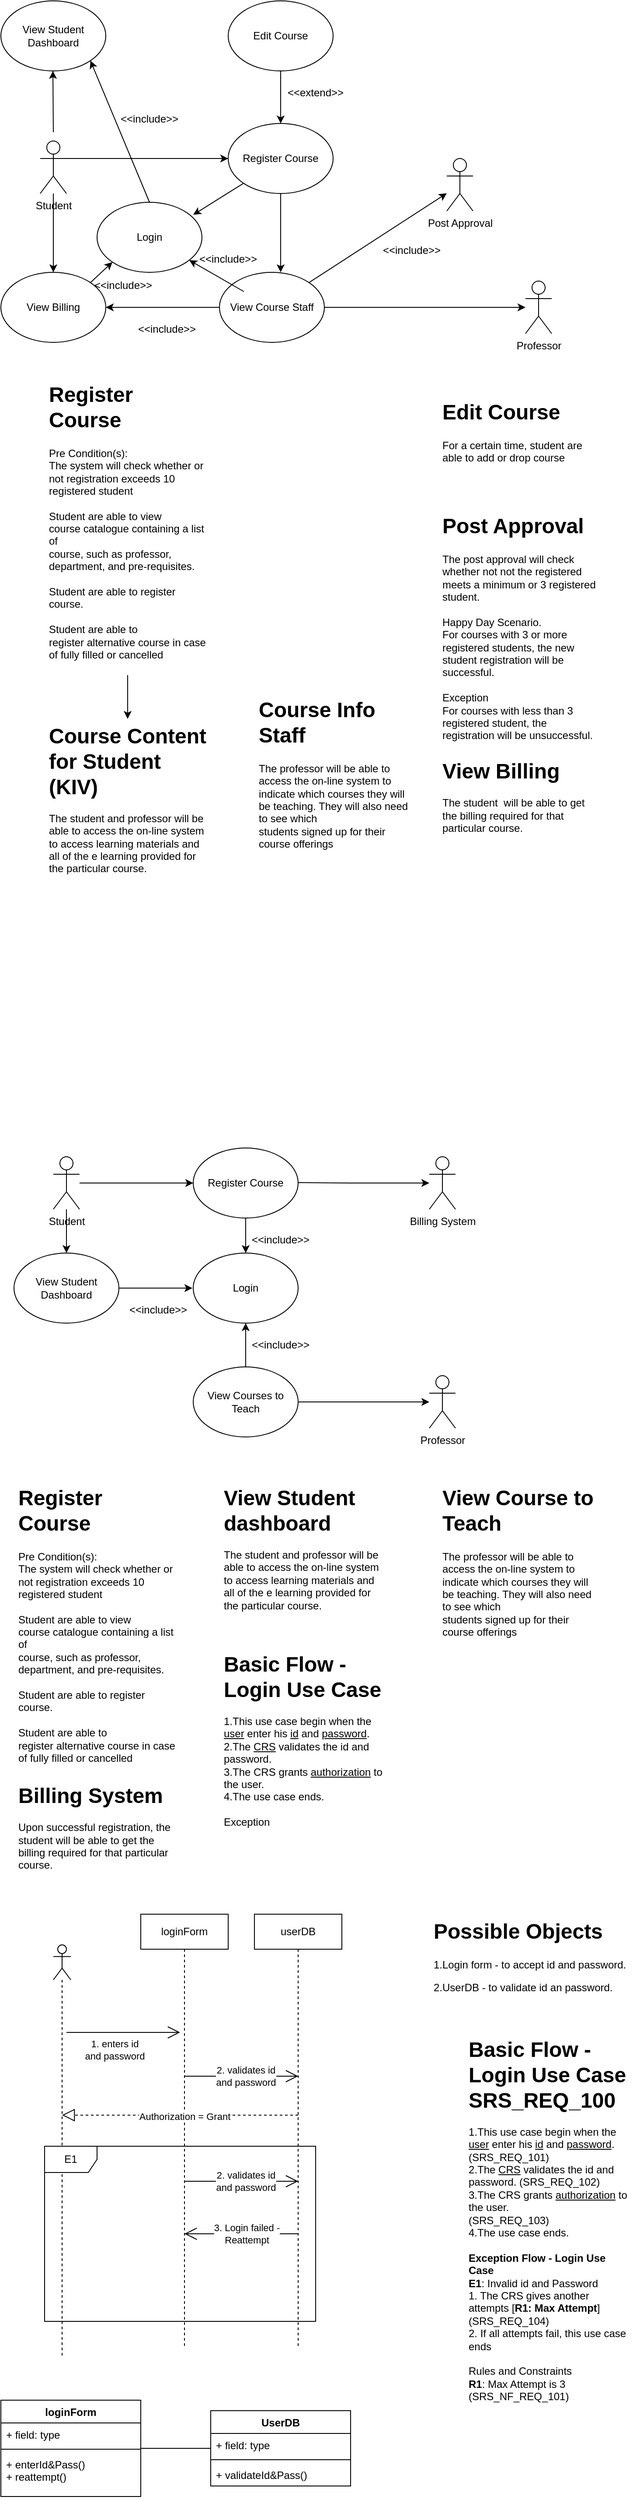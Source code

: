 <mxfile version="22.1.0" type="github">
  <diagram name="Page-1" id="f31c993MnNktxt3acmLQ">
    <mxGraphModel dx="954" dy="642" grid="1" gridSize="10" guides="1" tooltips="1" connect="1" arrows="1" fold="1" page="1" pageScale="1" pageWidth="850" pageHeight="1100" math="0" shadow="0">
      <root>
        <mxCell id="0" />
        <mxCell id="1" parent="0" />
        <mxCell id="MZs_MeEJ6j7sGni2RoES-1" value="Student" style="shape=umlActor;verticalLabelPosition=bottom;verticalAlign=top;html=1;outlineConnect=0;" parent="1" vertex="1">
          <mxGeometry x="65" y="190" width="30" height="60" as="geometry" />
        </mxCell>
        <mxCell id="MZs_MeEJ6j7sGni2RoES-2" value="Register Course" style="ellipse;whiteSpace=wrap;html=1;" parent="1" vertex="1">
          <mxGeometry x="280" y="170" width="120" height="80" as="geometry" />
        </mxCell>
        <mxCell id="MZs_MeEJ6j7sGni2RoES-3" value="View Course Staff" style="ellipse;whiteSpace=wrap;html=1;" parent="1" vertex="1">
          <mxGeometry x="270" y="340" width="120" height="80" as="geometry" />
        </mxCell>
        <mxCell id="MZs_MeEJ6j7sGni2RoES-5" value="Professor" style="shape=umlActor;verticalLabelPosition=bottom;verticalAlign=top;html=1;outlineConnect=0;" parent="1" vertex="1">
          <mxGeometry x="620" y="350" width="30" height="60" as="geometry" />
        </mxCell>
        <mxCell id="MZs_MeEJ6j7sGni2RoES-7" value="" style="endArrow=classic;html=1;rounded=0;entryX=0;entryY=0.5;entryDx=0;entryDy=0;exitX=1;exitY=0.333;exitDx=0;exitDy=0;exitPerimeter=0;" parent="1" source="MZs_MeEJ6j7sGni2RoES-1" edge="1">
          <mxGeometry width="50" height="50" relative="1" as="geometry">
            <mxPoint x="120" y="210" as="sourcePoint" />
            <mxPoint x="280" y="210" as="targetPoint" />
            <Array as="points">
              <mxPoint x="200" y="210" />
            </Array>
          </mxGeometry>
        </mxCell>
        <mxCell id="MZs_MeEJ6j7sGni2RoES-9" value="" style="endArrow=classic;html=1;rounded=0;exitX=1;exitY=0.5;exitDx=0;exitDy=0;" parent="1" source="MZs_MeEJ6j7sGni2RoES-3" target="MZs_MeEJ6j7sGni2RoES-5" edge="1">
          <mxGeometry width="50" height="50" relative="1" as="geometry">
            <mxPoint x="400" y="280" as="sourcePoint" />
            <mxPoint x="540" y="270" as="targetPoint" />
          </mxGeometry>
        </mxCell>
        <mxCell id="MZs_MeEJ6j7sGni2RoES-10" value="Edit Course" style="ellipse;whiteSpace=wrap;html=1;" parent="1" vertex="1">
          <mxGeometry x="280" y="30" width="120" height="80" as="geometry" />
        </mxCell>
        <mxCell id="MZs_MeEJ6j7sGni2RoES-15" value="&amp;lt;&amp;lt;extend&amp;gt;&amp;gt;" style="text;html=1;strokeColor=none;fillColor=none;align=center;verticalAlign=middle;whiteSpace=wrap;rounded=0;" parent="1" vertex="1">
          <mxGeometry x="350" y="120" width="60" height="30" as="geometry" />
        </mxCell>
        <mxCell id="MZs_MeEJ6j7sGni2RoES-17" value="" style="endArrow=classic;html=1;rounded=0;exitX=0.5;exitY=1;exitDx=0;exitDy=0;" parent="1" source="MZs_MeEJ6j7sGni2RoES-2" edge="1">
          <mxGeometry width="50" height="50" relative="1" as="geometry">
            <mxPoint x="400" y="280" as="sourcePoint" />
            <mxPoint x="340" y="340" as="targetPoint" />
          </mxGeometry>
        </mxCell>
        <mxCell id="MZs_MeEJ6j7sGni2RoES-20" value="" style="endArrow=classic;html=1;rounded=0;exitX=0.5;exitY=1;exitDx=0;exitDy=0;entryX=0.5;entryY=0;entryDx=0;entryDy=0;" parent="1" source="MZs_MeEJ6j7sGni2RoES-10" target="MZs_MeEJ6j7sGni2RoES-2" edge="1">
          <mxGeometry width="50" height="50" relative="1" as="geometry">
            <mxPoint x="400" y="280" as="sourcePoint" />
            <mxPoint x="450" y="230" as="targetPoint" />
          </mxGeometry>
        </mxCell>
        <mxCell id="MZs_MeEJ6j7sGni2RoES-21" value="" style="endArrow=classic;html=1;rounded=0;entryX=0;entryY=1;entryDx=0;entryDy=0;" parent="1" target="MZs_MeEJ6j7sGni2RoES-22" edge="1">
          <mxGeometry width="50" height="50" relative="1" as="geometry">
            <mxPoint x="60" y="410" as="sourcePoint" />
            <mxPoint x="162.426" y="329.996" as="targetPoint" />
          </mxGeometry>
        </mxCell>
        <mxCell id="MZs_MeEJ6j7sGni2RoES-22" value="Login" style="ellipse;whiteSpace=wrap;html=1;" parent="1" vertex="1">
          <mxGeometry x="130" y="260" width="120" height="80" as="geometry" />
        </mxCell>
        <mxCell id="MZs_MeEJ6j7sGni2RoES-23" value="" style="endArrow=classic;html=1;rounded=0;entryX=0.917;entryY=0.825;entryDx=0;entryDy=0;exitX=0;exitY=1;exitDx=0;exitDy=0;entryPerimeter=0;" parent="1" source="MZs_MeEJ6j7sGni2RoES-2" edge="1">
          <mxGeometry width="50" height="50" relative="1" as="geometry">
            <mxPoint x="287.534" y="299.996" as="sourcePoint" />
            <mxPoint x="240.0" y="274.28" as="targetPoint" />
          </mxGeometry>
        </mxCell>
        <mxCell id="MZs_MeEJ6j7sGni2RoES-24" value="&amp;lt;&amp;lt;include&amp;gt;&amp;gt;" style="text;html=1;strokeColor=none;fillColor=none;align=center;verticalAlign=middle;whiteSpace=wrap;rounded=0;" parent="1" vertex="1">
          <mxGeometry x="180" y="390" width="60" height="30" as="geometry" />
        </mxCell>
        <mxCell id="r6Re-jrNYUQEbt7xdXI9-38" style="edgeStyle=orthogonalEdgeStyle;rounded=0;orthogonalLoop=1;jettySize=auto;html=1;exitX=0.5;exitY=1;exitDx=0;exitDy=0;" parent="1" source="MZs_MeEJ6j7sGni2RoES-32" target="MZs_MeEJ6j7sGni2RoES-40" edge="1">
          <mxGeometry relative="1" as="geometry" />
        </mxCell>
        <mxCell id="MZs_MeEJ6j7sGni2RoES-32" value="&lt;h1&gt;Register Course&lt;br&gt;&lt;/h1&gt;&lt;div&gt;Pre Condition(s):&lt;/div&gt;&lt;div&gt;The system will check whether or not registration exceeds 10 registered student&lt;br&gt;&lt;/div&gt;&lt;div&gt;&lt;br&gt;&lt;/div&gt;&lt;div&gt;Student are able to view&lt;/div&gt;course catalogue containing a list of&lt;br&gt;course, such as professor, department, and pre-requisites.&lt;br&gt;&lt;br&gt;Student are able to register course.&lt;br&gt;&lt;br&gt;Student are able to register&amp;nbsp;alternative course in case of fully filled or cancelled&lt;br&gt;&amp;nbsp;" style="text;html=1;strokeColor=none;fillColor=none;spacing=5;spacingTop=-20;whiteSpace=wrap;overflow=hidden;rounded=0;" parent="1" vertex="1">
          <mxGeometry x="70" y="460" width="190" height="340" as="geometry" />
        </mxCell>
        <mxCell id="MZs_MeEJ6j7sGni2RoES-33" value="&lt;h1&gt;Edit Course&lt;br&gt;&lt;/h1&gt;&lt;div&gt;For a certain time, student are able to add or drop course&lt;/div&gt;&lt;br&gt;&amp;nbsp;" style="text;html=1;strokeColor=none;fillColor=none;spacing=5;spacingTop=-20;whiteSpace=wrap;overflow=hidden;rounded=0;" parent="1" vertex="1">
          <mxGeometry x="520" y="480" width="190" height="100" as="geometry" />
        </mxCell>
        <mxCell id="MZs_MeEJ6j7sGni2RoES-36" value="" style="endArrow=classic;html=1;rounded=0;exitX=1;exitY=0;exitDx=0;exitDy=0;" parent="1" source="MZs_MeEJ6j7sGni2RoES-3" target="MZs_MeEJ6j7sGni2RoES-41" edge="1">
          <mxGeometry width="50" height="50" relative="1" as="geometry">
            <mxPoint x="390" y="380" as="sourcePoint" />
            <mxPoint x="480" y="190" as="targetPoint" />
          </mxGeometry>
        </mxCell>
        <mxCell id="MZs_MeEJ6j7sGni2RoES-37" value="&amp;lt;&amp;lt;include&amp;gt;&amp;gt;" style="text;html=1;strokeColor=none;fillColor=none;align=center;verticalAlign=middle;whiteSpace=wrap;rounded=0;" parent="1" vertex="1">
          <mxGeometry x="460" y="300" width="60" height="30" as="geometry" />
        </mxCell>
        <mxCell id="MZs_MeEJ6j7sGni2RoES-38" value="&lt;h1&gt;Post Approval&lt;/h1&gt;&lt;div&gt;The post approval will check whether not not the registered meets a minimum or 3 registered student.&lt;br&gt;&lt;br&gt;Happy Day Scenario.&lt;/div&gt;&lt;div&gt;For courses with 3 or more registered students, the new student registration will be successful.&lt;/div&gt;&lt;div&gt;&lt;br&gt;&lt;/div&gt;&lt;div&gt;Exception&lt;/div&gt;&lt;div&gt;For courses with less than 3 registered student, the registration will be unsuccessful.&lt;/div&gt;&lt;div&gt;&lt;br&gt;&lt;/div&gt;&lt;div&gt;&lt;br&gt;&lt;/div&gt;&lt;br&gt;&amp;nbsp;" style="text;html=1;strokeColor=none;fillColor=none;spacing=5;spacingTop=-20;whiteSpace=wrap;overflow=hidden;rounded=0;" parent="1" vertex="1">
          <mxGeometry x="520" y="610" width="190" height="280" as="geometry" />
        </mxCell>
        <mxCell id="MZs_MeEJ6j7sGni2RoES-39" value="&lt;h1&gt;Course Info Staff&lt;/h1&gt;The professor will be able to access the on-line system to&lt;br&gt;indicate which courses they will be teaching. They will also need to see which&lt;br&gt;students signed up for their course offerings&lt;div&gt;&lt;br&gt;&lt;/div&gt;&lt;div&gt;&lt;br&gt;&lt;/div&gt;&lt;div&gt;&lt;br&gt;&lt;/div&gt;&lt;div&gt;&lt;br&gt;&lt;/div&gt;&lt;br&gt;&amp;nbsp;" style="text;html=1;strokeColor=none;fillColor=none;spacing=5;spacingTop=-20;whiteSpace=wrap;overflow=hidden;rounded=0;" parent="1" vertex="1">
          <mxGeometry x="310" y="820" width="190" height="200" as="geometry" />
        </mxCell>
        <mxCell id="MZs_MeEJ6j7sGni2RoES-40" value="&lt;h1&gt;&lt;/h1&gt;&lt;span style=&quot;font-size: 24px;&quot;&gt;&lt;b&gt;Course Content for Student (KIV)&lt;br&gt;&lt;/b&gt;&lt;/span&gt;&lt;br&gt;The student and professor will be able to access the on-line system to access learning materials and all of the e learning provided for the particular course.&lt;div&gt;&lt;br&gt;&lt;/div&gt;&lt;div&gt;&lt;br&gt;&lt;/div&gt;&lt;div&gt;&lt;br&gt;&lt;/div&gt;&lt;div&gt;&lt;br&gt;&lt;/div&gt;&lt;br&gt;&amp;nbsp;" style="text;html=1;strokeColor=none;fillColor=none;spacing=5;spacingTop=-20;whiteSpace=wrap;overflow=hidden;rounded=0;" parent="1" vertex="1">
          <mxGeometry x="70" y="850" width="190" height="200" as="geometry" />
        </mxCell>
        <mxCell id="MZs_MeEJ6j7sGni2RoES-41" value="Post Approval" style="shape=umlActor;verticalLabelPosition=bottom;verticalAlign=top;html=1;outlineConnect=0;" parent="1" vertex="1">
          <mxGeometry x="530" y="210" width="30" height="60" as="geometry" />
        </mxCell>
        <mxCell id="r6Re-jrNYUQEbt7xdXI9-6" value="View Billing" style="ellipse;whiteSpace=wrap;html=1;" parent="1" vertex="1">
          <mxGeometry x="20" y="340" width="120" height="80" as="geometry" />
        </mxCell>
        <mxCell id="r6Re-jrNYUQEbt7xdXI9-7" value="" style="endArrow=classic;html=1;rounded=0;entryX=1;entryY=0.5;entryDx=0;entryDy=0;exitX=0;exitY=0.5;exitDx=0;exitDy=0;" parent="1" source="MZs_MeEJ6j7sGni2RoES-3" target="r6Re-jrNYUQEbt7xdXI9-6" edge="1">
          <mxGeometry width="50" height="50" relative="1" as="geometry">
            <mxPoint x="360" y="340" as="sourcePoint" />
            <mxPoint x="410" y="290" as="targetPoint" />
          </mxGeometry>
        </mxCell>
        <mxCell id="r6Re-jrNYUQEbt7xdXI9-8" value="" style="endArrow=classic;html=1;rounded=0;" parent="1" source="MZs_MeEJ6j7sGni2RoES-1" target="r6Re-jrNYUQEbt7xdXI9-6" edge="1">
          <mxGeometry width="50" height="50" relative="1" as="geometry">
            <mxPoint x="155" y="280" as="sourcePoint" />
            <mxPoint x="190" y="240" as="targetPoint" />
          </mxGeometry>
        </mxCell>
        <mxCell id="r6Re-jrNYUQEbt7xdXI9-9" value="&lt;h1&gt;&lt;/h1&gt;&lt;span style=&quot;font-size: 24px;&quot;&gt;&lt;b&gt;View Billing&lt;br&gt;&lt;/b&gt;&lt;/span&gt;&lt;br&gt;The student&amp;nbsp; will be able to get the billing required for that particular course.&lt;div&gt;&lt;br&gt;&lt;/div&gt;&lt;div&gt;&lt;br&gt;&lt;/div&gt;&lt;div&gt;&lt;br&gt;&lt;/div&gt;&lt;div&gt;&lt;br&gt;&lt;/div&gt;&lt;br&gt;&amp;nbsp;" style="text;html=1;strokeColor=none;fillColor=none;spacing=5;spacingTop=-20;whiteSpace=wrap;overflow=hidden;rounded=0;" parent="1" vertex="1">
          <mxGeometry x="520" y="890" width="190" height="200" as="geometry" />
        </mxCell>
        <mxCell id="r6Re-jrNYUQEbt7xdXI9-12" value="" style="endArrow=classic;html=1;rounded=0;exitX=0;exitY=0;exitDx=0;exitDy=0;" parent="1" target="MZs_MeEJ6j7sGni2RoES-22" edge="1">
          <mxGeometry width="50" height="50" relative="1" as="geometry">
            <mxPoint x="298" y="362" as="sourcePoint" />
            <mxPoint x="250" y="336" as="targetPoint" />
          </mxGeometry>
        </mxCell>
        <mxCell id="r6Re-jrNYUQEbt7xdXI9-13" value="&amp;lt;&amp;lt;include&amp;gt;&amp;gt;" style="text;html=1;strokeColor=none;fillColor=none;align=center;verticalAlign=middle;whiteSpace=wrap;rounded=0;" parent="1" vertex="1">
          <mxGeometry x="130" y="340" width="60" height="30" as="geometry" />
        </mxCell>
        <mxCell id="r6Re-jrNYUQEbt7xdXI9-14" value="&amp;lt;&amp;lt;include&amp;gt;&amp;gt;" style="text;html=1;strokeColor=none;fillColor=none;align=center;verticalAlign=middle;whiteSpace=wrap;rounded=0;" parent="1" vertex="1">
          <mxGeometry x="250" y="310" width="60" height="30" as="geometry" />
        </mxCell>
        <mxCell id="r6Re-jrNYUQEbt7xdXI9-15" value="View Student Dashboard" style="ellipse;whiteSpace=wrap;html=1;" parent="1" vertex="1">
          <mxGeometry x="20" y="30" width="120" height="80" as="geometry" />
        </mxCell>
        <mxCell id="r6Re-jrNYUQEbt7xdXI9-16" value="" style="endArrow=classic;html=1;rounded=0;" parent="1" edge="1">
          <mxGeometry width="50" height="50" relative="1" as="geometry">
            <mxPoint x="80" y="180" as="sourcePoint" />
            <mxPoint x="79.5" y="110" as="targetPoint" />
          </mxGeometry>
        </mxCell>
        <mxCell id="r6Re-jrNYUQEbt7xdXI9-17" value="" style="endArrow=classic;html=1;rounded=0;entryX=1;entryY=1;entryDx=0;entryDy=0;exitX=0.5;exitY=0;exitDx=0;exitDy=0;" parent="1" source="MZs_MeEJ6j7sGni2RoES-22" target="r6Re-jrNYUQEbt7xdXI9-15" edge="1">
          <mxGeometry width="50" height="50" relative="1" as="geometry">
            <mxPoint x="150.5" y="270" as="sourcePoint" />
            <mxPoint x="150" y="200" as="targetPoint" />
          </mxGeometry>
        </mxCell>
        <mxCell id="r6Re-jrNYUQEbt7xdXI9-18" value="&amp;lt;&amp;lt;include&amp;gt;&amp;gt;" style="text;html=1;strokeColor=none;fillColor=none;align=center;verticalAlign=middle;whiteSpace=wrap;rounded=0;" parent="1" vertex="1">
          <mxGeometry x="160" y="150" width="60" height="30" as="geometry" />
        </mxCell>
        <mxCell id="r6Re-jrNYUQEbt7xdXI9-19" value="Student" style="shape=umlActor;verticalLabelPosition=bottom;verticalAlign=top;html=1;outlineConnect=0;" parent="1" vertex="1">
          <mxGeometry x="80" y="1350" width="30" height="60" as="geometry" />
        </mxCell>
        <mxCell id="r6Re-jrNYUQEbt7xdXI9-20" value="Register Course" style="ellipse;whiteSpace=wrap;html=1;" parent="1" vertex="1">
          <mxGeometry x="240" y="1340" width="120" height="80" as="geometry" />
        </mxCell>
        <mxCell id="r6Re-jrNYUQEbt7xdXI9-21" value="" style="endArrow=classic;html=1;rounded=0;" parent="1" source="r6Re-jrNYUQEbt7xdXI9-19" target="r6Re-jrNYUQEbt7xdXI9-20" edge="1">
          <mxGeometry width="50" height="50" relative="1" as="geometry">
            <mxPoint x="120" y="1380" as="sourcePoint" />
            <mxPoint x="160" y="1330" as="targetPoint" />
          </mxGeometry>
        </mxCell>
        <mxCell id="r6Re-jrNYUQEbt7xdXI9-22" value="View Student Dashboard" style="ellipse;whiteSpace=wrap;html=1;" parent="1" vertex="1">
          <mxGeometry x="35" y="1460" width="120" height="80" as="geometry" />
        </mxCell>
        <mxCell id="r6Re-jrNYUQEbt7xdXI9-24" value="Billing System" style="shape=umlActor;verticalLabelPosition=bottom;verticalAlign=top;html=1;outlineConnect=0;" parent="1" vertex="1">
          <mxGeometry x="510" y="1350" width="30" height="60" as="geometry" />
        </mxCell>
        <mxCell id="r6Re-jrNYUQEbt7xdXI9-25" value="" style="endArrow=classic;html=1;rounded=0;" parent="1" target="r6Re-jrNYUQEbt7xdXI9-24" edge="1">
          <mxGeometry width="50" height="50" relative="1" as="geometry">
            <mxPoint x="360" y="1379.5" as="sourcePoint" />
            <mxPoint x="490" y="1379.5" as="targetPoint" />
            <Array as="points">
              <mxPoint x="420" y="1380" />
            </Array>
          </mxGeometry>
        </mxCell>
        <mxCell id="r6Re-jrNYUQEbt7xdXI9-26" value="Login" style="ellipse;whiteSpace=wrap;html=1;" parent="1" vertex="1">
          <mxGeometry x="240" y="1460" width="120" height="80" as="geometry" />
        </mxCell>
        <mxCell id="r6Re-jrNYUQEbt7xdXI9-27" value="Professor" style="shape=umlActor;verticalLabelPosition=bottom;verticalAlign=top;html=1;outlineConnect=0;" parent="1" vertex="1">
          <mxGeometry x="510" y="1600" width="30" height="60" as="geometry" />
        </mxCell>
        <mxCell id="r6Re-jrNYUQEbt7xdXI9-29" value="" style="endArrow=classic;html=1;rounded=0;exitX=1;exitY=0.5;exitDx=0;exitDy=0;" parent="1" source="r6Re-jrNYUQEbt7xdXI9-31" target="r6Re-jrNYUQEbt7xdXI9-27" edge="1">
          <mxGeometry width="50" height="50" relative="1" as="geometry">
            <mxPoint x="360" y="1540" as="sourcePoint" />
            <mxPoint x="410" y="1490" as="targetPoint" />
          </mxGeometry>
        </mxCell>
        <mxCell id="r6Re-jrNYUQEbt7xdXI9-30" value="" style="endArrow=classic;html=1;rounded=0;entryX=0.5;entryY=0;entryDx=0;entryDy=0;exitX=0.5;exitY=1;exitDx=0;exitDy=0;" parent="1" source="r6Re-jrNYUQEbt7xdXI9-20" target="r6Re-jrNYUQEbt7xdXI9-26" edge="1">
          <mxGeometry width="50" height="50" relative="1" as="geometry">
            <mxPoint x="320" y="1370" as="sourcePoint" />
            <mxPoint x="370" y="1320" as="targetPoint" />
          </mxGeometry>
        </mxCell>
        <mxCell id="r6Re-jrNYUQEbt7xdXI9-31" value="View Courses to Teach" style="ellipse;whiteSpace=wrap;html=1;" parent="1" vertex="1">
          <mxGeometry x="240" y="1590" width="120" height="80" as="geometry" />
        </mxCell>
        <mxCell id="r6Re-jrNYUQEbt7xdXI9-32" value="" style="endArrow=classic;html=1;rounded=0;exitX=0.5;exitY=0;exitDx=0;exitDy=0;" parent="1" source="r6Re-jrNYUQEbt7xdXI9-31" edge="1">
          <mxGeometry width="50" height="50" relative="1" as="geometry">
            <mxPoint x="310" y="1430" as="sourcePoint" />
            <mxPoint x="300" y="1540" as="targetPoint" />
          </mxGeometry>
        </mxCell>
        <mxCell id="r6Re-jrNYUQEbt7xdXI9-33" value="&amp;lt;&amp;lt;include&amp;gt;&amp;gt;" style="text;html=1;strokeColor=none;fillColor=none;align=center;verticalAlign=middle;whiteSpace=wrap;rounded=0;" parent="1" vertex="1">
          <mxGeometry x="310" y="1550" width="60" height="30" as="geometry" />
        </mxCell>
        <mxCell id="r6Re-jrNYUQEbt7xdXI9-34" value="&amp;lt;&amp;lt;include&amp;gt;&amp;gt;" style="text;html=1;strokeColor=none;fillColor=none;align=center;verticalAlign=middle;whiteSpace=wrap;rounded=0;" parent="1" vertex="1">
          <mxGeometry x="310" y="1430" width="60" height="30" as="geometry" />
        </mxCell>
        <mxCell id="r6Re-jrNYUQEbt7xdXI9-35" value="" style="endArrow=classic;html=1;rounded=0;" parent="1" source="r6Re-jrNYUQEbt7xdXI9-19" edge="1">
          <mxGeometry width="50" height="50" relative="1" as="geometry">
            <mxPoint x="94.5" y="1410" as="sourcePoint" />
            <mxPoint x="95" y="1460" as="targetPoint" />
          </mxGeometry>
        </mxCell>
        <mxCell id="r6Re-jrNYUQEbt7xdXI9-36" value="" style="endArrow=classic;html=1;rounded=0;exitX=1;exitY=0.5;exitDx=0;exitDy=0;" parent="1" source="r6Re-jrNYUQEbt7xdXI9-22" edge="1">
          <mxGeometry width="50" height="50" relative="1" as="geometry">
            <mxPoint x="239" y="1550" as="sourcePoint" />
            <mxPoint x="239" y="1500" as="targetPoint" />
          </mxGeometry>
        </mxCell>
        <mxCell id="r6Re-jrNYUQEbt7xdXI9-37" value="&amp;lt;&amp;lt;include&amp;gt;&amp;gt;" style="text;html=1;strokeColor=none;fillColor=none;align=center;verticalAlign=middle;whiteSpace=wrap;rounded=0;" parent="1" vertex="1">
          <mxGeometry x="170" y="1510" width="60" height="30" as="geometry" />
        </mxCell>
        <mxCell id="r6Re-jrNYUQEbt7xdXI9-39" value="&lt;h1&gt;Register Course&lt;br&gt;&lt;/h1&gt;&lt;div&gt;Pre Condition(s):&lt;/div&gt;&lt;div&gt;The system will check whether or not registration exceeds 10 registered student&lt;br&gt;&lt;/div&gt;&lt;div&gt;&lt;br&gt;&lt;/div&gt;&lt;div&gt;Student are able to view&lt;/div&gt;course catalogue containing a list of&lt;br&gt;course, such as professor, department, and pre-requisites.&lt;br&gt;&lt;br&gt;Student are able to register course.&lt;br&gt;&lt;br&gt;Student are able to register&amp;nbsp;alternative course in case of fully filled or cancelled&lt;br&gt;&amp;nbsp;" style="text;html=1;strokeColor=none;fillColor=none;spacing=5;spacingTop=-20;whiteSpace=wrap;overflow=hidden;rounded=0;" parent="1" vertex="1">
          <mxGeometry x="35" y="1720" width="190" height="340" as="geometry" />
        </mxCell>
        <mxCell id="r6Re-jrNYUQEbt7xdXI9-40" value="&lt;h1&gt;&lt;/h1&gt;&lt;span style=&quot;font-size: 24px;&quot;&gt;&lt;b&gt;View Student dashboard&lt;br&gt;&lt;/b&gt;&lt;/span&gt;&lt;br&gt;The student and professor will be able to access the on-line system to access learning materials and all of the e learning provided for the particular course.&lt;div&gt;&lt;br&gt;&lt;/div&gt;&lt;div&gt;&lt;br&gt;&lt;/div&gt;&lt;div&gt;&lt;br&gt;&lt;/div&gt;&lt;div&gt;&lt;br&gt;&lt;/div&gt;&lt;br&gt;&amp;nbsp;" style="text;html=1;strokeColor=none;fillColor=none;spacing=5;spacingTop=-20;whiteSpace=wrap;overflow=hidden;rounded=0;" parent="1" vertex="1">
          <mxGeometry x="270" y="1720" width="190" height="200" as="geometry" />
        </mxCell>
        <mxCell id="r6Re-jrNYUQEbt7xdXI9-41" value="&lt;h1&gt;View Course to Teach&lt;/h1&gt;The professor will be able to access the on-line system to&lt;br&gt;indicate which courses they will be teaching. They will also need to see which&lt;br&gt;students signed up for their course offerings&lt;div&gt;&lt;br&gt;&lt;/div&gt;&lt;div&gt;&lt;br&gt;&lt;/div&gt;&lt;div&gt;&lt;br&gt;&lt;/div&gt;&lt;div&gt;&lt;br&gt;&lt;/div&gt;&lt;br&gt;&amp;nbsp;" style="text;html=1;strokeColor=none;fillColor=none;spacing=5;spacingTop=-20;whiteSpace=wrap;overflow=hidden;rounded=0;" parent="1" vertex="1">
          <mxGeometry x="520" y="1720" width="190" height="200" as="geometry" />
        </mxCell>
        <mxCell id="r6Re-jrNYUQEbt7xdXI9-42" value="&lt;h1&gt;&lt;/h1&gt;&lt;span style=&quot;font-size: 24px;&quot;&gt;&lt;b&gt;Billing System&lt;br&gt;&lt;/b&gt;&lt;/span&gt;&lt;br&gt;Upon successful registration, the student will be able to get the billing required for that particular course.&lt;div&gt;&lt;br&gt;&lt;/div&gt;&lt;div&gt;&lt;br&gt;&lt;/div&gt;&lt;div&gt;&lt;br&gt;&lt;/div&gt;&lt;div&gt;&lt;/div&gt;" style="text;html=1;strokeColor=none;fillColor=none;spacing=5;spacingTop=-20;whiteSpace=wrap;overflow=hidden;rounded=0;" parent="1" vertex="1">
          <mxGeometry x="35" y="2060" width="190" height="130" as="geometry" />
        </mxCell>
        <mxCell id="r6Re-jrNYUQEbt7xdXI9-43" value="&lt;h1&gt;&lt;/h1&gt;&lt;span style=&quot;font-size: 24px;&quot;&gt;&lt;b&gt;Basic Flow -Login Use Case&lt;br&gt;&lt;/b&gt;&lt;/span&gt;&lt;br&gt;&lt;div&gt;1.This use case begin when the &lt;u&gt;user&lt;/u&gt; enter his &lt;u&gt;id&lt;/u&gt; and &lt;u&gt;password&lt;/u&gt;.&lt;/div&gt;&lt;div&gt;2.The &lt;u&gt;CRS&lt;/u&gt; validates the id and password.&lt;/div&gt;&lt;div&gt;3.The CRS grants &lt;u&gt;authorization&lt;/u&gt; to the user.&lt;/div&gt;&lt;div&gt;4.The use case ends.&lt;/div&gt;&lt;div&gt;&lt;br&gt;&lt;/div&gt;&lt;div&gt;Exception&lt;br&gt;&lt;br&gt;&lt;/div&gt;&lt;div&gt;&lt;br&gt;&lt;/div&gt;&lt;div&gt;&lt;br&gt;&lt;/div&gt;&lt;div&gt;&lt;br&gt;&lt;/div&gt;&lt;br&gt;&amp;nbsp;" style="text;html=1;strokeColor=none;fillColor=none;spacing=5;spacingTop=-20;whiteSpace=wrap;overflow=hidden;rounded=0;" parent="1" vertex="1">
          <mxGeometry x="270" y="1910" width="190" height="350" as="geometry" />
        </mxCell>
        <mxCell id="r6Re-jrNYUQEbt7xdXI9-46" value="loginForm" style="shape=umlLifeline;perimeter=lifelinePerimeter;whiteSpace=wrap;html=1;container=1;dropTarget=0;collapsible=0;recursiveResize=0;outlineConnect=0;portConstraint=eastwest;newEdgeStyle={&quot;curved&quot;:0,&quot;rounded&quot;:0};" parent="1" vertex="1">
          <mxGeometry x="180" y="2215" width="100" height="495" as="geometry" />
        </mxCell>
        <mxCell id="r6Re-jrNYUQEbt7xdXI9-47" value="" style="shape=umlLifeline;perimeter=lifelinePerimeter;whiteSpace=wrap;html=1;container=1;dropTarget=0;collapsible=0;recursiveResize=0;outlineConnect=0;portConstraint=eastwest;newEdgeStyle={&quot;curved&quot;:0,&quot;rounded&quot;:0};participant=umlActor;" parent="1" vertex="1">
          <mxGeometry x="80" y="2250" width="20" height="470" as="geometry" />
        </mxCell>
        <mxCell id="r6Re-jrNYUQEbt7xdXI9-48" value="&lt;h1&gt;Possible Objects&lt;/h1&gt;&lt;p&gt;1.Login form - to accept id and password.&lt;/p&gt;&lt;p&gt;2.UserDB - to validate id an password.&lt;/p&gt;" style="text;html=1;strokeColor=none;fillColor=none;spacing=5;spacingTop=-20;whiteSpace=wrap;overflow=hidden;rounded=0;" parent="1" vertex="1">
          <mxGeometry x="510" y="2215" width="240" height="120" as="geometry" />
        </mxCell>
        <mxCell id="r6Re-jrNYUQEbt7xdXI9-50" value="" style="endArrow=open;endFill=1;endSize=12;html=1;rounded=0;" parent="1" edge="1">
          <mxGeometry width="160" relative="1" as="geometry">
            <mxPoint x="95" y="2350" as="sourcePoint" />
            <mxPoint x="225" y="2350" as="targetPoint" />
          </mxGeometry>
        </mxCell>
        <mxCell id="r6Re-jrNYUQEbt7xdXI9-51" value="1. enters id &lt;br&gt;and password" style="edgeLabel;html=1;align=center;verticalAlign=middle;resizable=0;points=[];" parent="r6Re-jrNYUQEbt7xdXI9-50" vertex="1" connectable="0">
          <mxGeometry x="-0.037" y="-5" relative="1" as="geometry">
            <mxPoint x="-8" y="15" as="offset" />
          </mxGeometry>
        </mxCell>
        <mxCell id="r6Re-jrNYUQEbt7xdXI9-53" value="userDB" style="shape=umlLifeline;perimeter=lifelinePerimeter;whiteSpace=wrap;html=1;container=1;dropTarget=0;collapsible=0;recursiveResize=0;outlineConnect=0;portConstraint=eastwest;newEdgeStyle={&quot;curved&quot;:0,&quot;rounded&quot;:0};" parent="1" vertex="1">
          <mxGeometry x="310" y="2215" width="100" height="495" as="geometry" />
        </mxCell>
        <mxCell id="r6Re-jrNYUQEbt7xdXI9-55" value="" style="endArrow=open;endFill=1;endSize=12;html=1;rounded=0;" parent="1" edge="1">
          <mxGeometry width="160" relative="1" as="geometry">
            <mxPoint x="230" y="2400" as="sourcePoint" />
            <mxPoint x="360" y="2400" as="targetPoint" />
          </mxGeometry>
        </mxCell>
        <mxCell id="r6Re-jrNYUQEbt7xdXI9-56" value="2. validates id&lt;br style=&quot;border-color: var(--border-color);&quot;&gt;and password" style="edgeLabel;html=1;align=center;verticalAlign=middle;resizable=0;points=[];" parent="r6Re-jrNYUQEbt7xdXI9-55" vertex="1" connectable="0">
          <mxGeometry x="0.1" y="6" relative="1" as="geometry">
            <mxPoint x="-2" y="6" as="offset" />
          </mxGeometry>
        </mxCell>
        <mxCell id="r6Re-jrNYUQEbt7xdXI9-59" value="&lt;h1&gt;&lt;/h1&gt;&lt;span style=&quot;font-size: 24px;&quot;&gt;&lt;b&gt;Basic Flow -Login Use Case&lt;br&gt;SRS_REQ_100&lt;br&gt;&lt;/b&gt;&lt;/span&gt;&lt;br&gt;&lt;div&gt;1.This use case begin when the &lt;u&gt;user&lt;/u&gt; enter his &lt;u&gt;id&lt;/u&gt; and &lt;u&gt;password&lt;/u&gt;.&amp;nbsp;&lt;/div&gt;(SRS_REQ_101)&lt;div&gt;2.The &lt;u&gt;CRS&lt;/u&gt; validates the id and password. (SRS_REQ_102)&lt;/div&gt;&lt;div&gt;3.The CRS grants &lt;u&gt;authorization&lt;/u&gt; to the user.&lt;/div&gt;(SRS_REQ_103)&lt;div&gt;4.The use case ends.&lt;/div&gt;&lt;div&gt;&lt;br&gt;&lt;/div&gt;&lt;div&gt;&lt;b&gt;Exception Flow - Login Use Case&lt;/b&gt;&lt;/div&gt;&lt;div&gt;&lt;b&gt;E1&lt;/b&gt;: Invalid id and Password&lt;br&gt;1. The CRS gives another attempts [&lt;b&gt;R1: Max Attempt&lt;/b&gt;]&lt;/div&gt;&lt;div&gt;(SRS_REQ_104)&lt;br&gt;&lt;/div&gt;&lt;div&gt;2. If all attempts fail, this use case ends&amp;nbsp;&lt;br&gt;&lt;br&gt;&lt;/div&gt;&lt;div&gt;Rules and Constraints&lt;/div&gt;&lt;div&gt;&lt;b&gt;R1&lt;/b&gt;: Max Attempt is 3&lt;/div&gt;&lt;div&gt;(SRS_NF_REQ_101)&lt;br&gt;&lt;/div&gt;&lt;div&gt;&lt;br&gt;&lt;/div&gt;&lt;div&gt;&lt;br&gt;&lt;/div&gt;&lt;br&gt;&amp;nbsp;" style="text;html=1;strokeColor=none;fillColor=none;spacing=5;spacingTop=-20;whiteSpace=wrap;overflow=hidden;rounded=0;" parent="1" vertex="1">
          <mxGeometry x="550" y="2350" width="190" height="505" as="geometry" />
        </mxCell>
        <mxCell id="r6Re-jrNYUQEbt7xdXI9-60" value="loginForm" style="swimlane;fontStyle=1;align=center;verticalAlign=top;childLayout=stackLayout;horizontal=1;startSize=26;horizontalStack=0;resizeParent=1;resizeParentMax=0;resizeLast=0;collapsible=1;marginBottom=0;whiteSpace=wrap;html=1;" parent="1" vertex="1">
          <mxGeometry x="20" y="2770" width="160" height="110" as="geometry" />
        </mxCell>
        <mxCell id="r6Re-jrNYUQEbt7xdXI9-61" value="+ field: type" style="text;strokeColor=none;fillColor=none;align=left;verticalAlign=top;spacingLeft=4;spacingRight=4;overflow=hidden;rotatable=0;points=[[0,0.5],[1,0.5]];portConstraint=eastwest;whiteSpace=wrap;html=1;" parent="r6Re-jrNYUQEbt7xdXI9-60" vertex="1">
          <mxGeometry y="26" width="160" height="26" as="geometry" />
        </mxCell>
        <mxCell id="r6Re-jrNYUQEbt7xdXI9-62" value="" style="line;strokeWidth=1;fillColor=none;align=left;verticalAlign=middle;spacingTop=-1;spacingLeft=3;spacingRight=3;rotatable=0;labelPosition=right;points=[];portConstraint=eastwest;strokeColor=inherit;" parent="r6Re-jrNYUQEbt7xdXI9-60" vertex="1">
          <mxGeometry y="52" width="160" height="8" as="geometry" />
        </mxCell>
        <mxCell id="r6Re-jrNYUQEbt7xdXI9-63" value="+ enterId&amp;amp;Pass()&lt;br&gt;+ reattempt()" style="text;strokeColor=none;fillColor=none;align=left;verticalAlign=top;spacingLeft=4;spacingRight=4;overflow=hidden;rotatable=0;points=[[0,0.5],[1,0.5]];portConstraint=eastwest;whiteSpace=wrap;html=1;" parent="r6Re-jrNYUQEbt7xdXI9-60" vertex="1">
          <mxGeometry y="60" width="160" height="50" as="geometry" />
        </mxCell>
        <mxCell id="r6Re-jrNYUQEbt7xdXI9-64" value="UserDB" style="swimlane;fontStyle=1;align=center;verticalAlign=top;childLayout=stackLayout;horizontal=1;startSize=26;horizontalStack=0;resizeParent=1;resizeParentMax=0;resizeLast=0;collapsible=1;marginBottom=0;whiteSpace=wrap;html=1;" parent="1" vertex="1">
          <mxGeometry x="260" y="2782" width="160" height="86" as="geometry" />
        </mxCell>
        <mxCell id="r6Re-jrNYUQEbt7xdXI9-65" value="+ field: type" style="text;strokeColor=none;fillColor=none;align=left;verticalAlign=top;spacingLeft=4;spacingRight=4;overflow=hidden;rotatable=0;points=[[0,0.5],[1,0.5]];portConstraint=eastwest;whiteSpace=wrap;html=1;" parent="r6Re-jrNYUQEbt7xdXI9-64" vertex="1">
          <mxGeometry y="26" width="160" height="26" as="geometry" />
        </mxCell>
        <mxCell id="r6Re-jrNYUQEbt7xdXI9-66" value="" style="line;strokeWidth=1;fillColor=none;align=left;verticalAlign=middle;spacingTop=-1;spacingLeft=3;spacingRight=3;rotatable=0;labelPosition=right;points=[];portConstraint=eastwest;strokeColor=inherit;" parent="r6Re-jrNYUQEbt7xdXI9-64" vertex="1">
          <mxGeometry y="52" width="160" height="8" as="geometry" />
        </mxCell>
        <mxCell id="r6Re-jrNYUQEbt7xdXI9-67" value="+ validateId&amp;amp;Pass()" style="text;strokeColor=none;fillColor=none;align=left;verticalAlign=top;spacingLeft=4;spacingRight=4;overflow=hidden;rotatable=0;points=[[0,0.5],[1,0.5]];portConstraint=eastwest;whiteSpace=wrap;html=1;" parent="r6Re-jrNYUQEbt7xdXI9-64" vertex="1">
          <mxGeometry y="60" width="160" height="26" as="geometry" />
        </mxCell>
        <mxCell id="r6Re-jrNYUQEbt7xdXI9-68" value="" style="line;strokeWidth=1;fillColor=none;align=left;verticalAlign=middle;spacingTop=-1;spacingLeft=3;spacingRight=3;rotatable=0;labelPosition=right;points=[];portConstraint=eastwest;strokeColor=inherit;" parent="1" vertex="1">
          <mxGeometry x="180" y="2821" width="80" height="8" as="geometry" />
        </mxCell>
        <mxCell id="r6Re-jrNYUQEbt7xdXI9-69" value="" style="endArrow=block;dashed=1;endFill=0;endSize=12;html=1;rounded=0;" parent="1" edge="1">
          <mxGeometry width="160" relative="1" as="geometry">
            <mxPoint x="360" y="2444.5" as="sourcePoint" />
            <mxPoint x="90" y="2444.5" as="targetPoint" />
          </mxGeometry>
        </mxCell>
        <mxCell id="r6Re-jrNYUQEbt7xdXI9-70" value="Authorization = Grant" style="edgeLabel;html=1;align=center;verticalAlign=middle;resizable=0;points=[];" parent="r6Re-jrNYUQEbt7xdXI9-69" vertex="1" connectable="0">
          <mxGeometry x="0.163" y="-1" relative="1" as="geometry">
            <mxPoint x="27" y="2" as="offset" />
          </mxGeometry>
        </mxCell>
        <mxCell id="r6Re-jrNYUQEbt7xdXI9-71" value="E1" style="shape=umlFrame;whiteSpace=wrap;html=1;pointerEvents=0;" parent="1" vertex="1">
          <mxGeometry x="70" y="2480" width="310" height="200" as="geometry" />
        </mxCell>
        <mxCell id="r6Re-jrNYUQEbt7xdXI9-73" value="" style="endArrow=open;endFill=1;endSize=12;html=1;rounded=0;" parent="1" edge="1">
          <mxGeometry width="160" relative="1" as="geometry">
            <mxPoint x="230" y="2520" as="sourcePoint" />
            <mxPoint x="360" y="2520" as="targetPoint" />
          </mxGeometry>
        </mxCell>
        <mxCell id="r6Re-jrNYUQEbt7xdXI9-74" value="2. validates id&lt;br style=&quot;border-color: var(--border-color);&quot;&gt;and password" style="edgeLabel;html=1;align=center;verticalAlign=middle;resizable=0;points=[];" parent="r6Re-jrNYUQEbt7xdXI9-73" vertex="1" connectable="0">
          <mxGeometry x="0.1" y="6" relative="1" as="geometry">
            <mxPoint x="-2" y="6" as="offset" />
          </mxGeometry>
        </mxCell>
        <mxCell id="r6Re-jrNYUQEbt7xdXI9-77" value="" style="endArrow=open;endFill=1;endSize=12;html=1;rounded=0;" parent="1" target="r6Re-jrNYUQEbt7xdXI9-46" edge="1">
          <mxGeometry width="160" relative="1" as="geometry">
            <mxPoint x="360" y="2580" as="sourcePoint" />
            <mxPoint x="370" y="2530" as="targetPoint" />
          </mxGeometry>
        </mxCell>
        <mxCell id="r6Re-jrNYUQEbt7xdXI9-78" value="3. Login failed - &lt;br&gt;Reattempt" style="edgeLabel;html=1;align=center;verticalAlign=middle;resizable=0;points=[];" parent="r6Re-jrNYUQEbt7xdXI9-77" vertex="1" connectable="0">
          <mxGeometry x="0.1" y="6" relative="1" as="geometry">
            <mxPoint x="12" y="-6" as="offset" />
          </mxGeometry>
        </mxCell>
      </root>
    </mxGraphModel>
  </diagram>
</mxfile>

